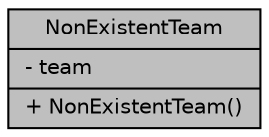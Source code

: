 digraph "NonExistentTeam"
{
 // LATEX_PDF_SIZE
  edge [fontname="Helvetica",fontsize="10",labelfontname="Helvetica",labelfontsize="10"];
  node [fontname="Helvetica",fontsize="10",shape=record];
  Node1 [label="{NonExistentTeam\n|- team\l|+ NonExistentTeam()\l}",height=0.2,width=0.4,color="black", fillcolor="grey75", style="filled", fontcolor="black",tooltip=" "];
}
